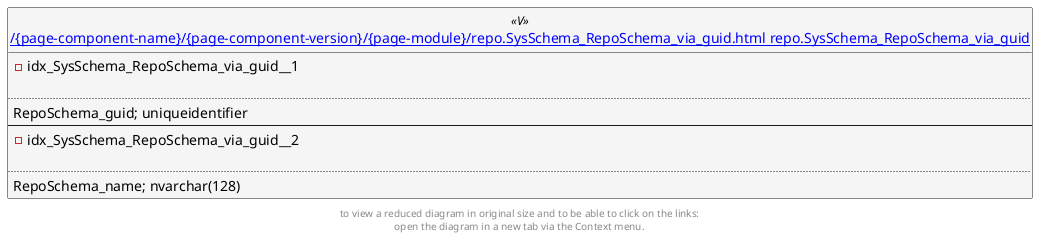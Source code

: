 @startuml
left to right direction
'top to bottom direction
hide circle
'avoide "." issues:
set namespaceSeparator none


skinparam class {
  BackgroundColor White
  BackgroundColor<<FN>> Yellow
  BackgroundColor<<FS>> Yellow
  BackgroundColor<<FT>> LightGray
  BackgroundColor<<IF>> Yellow
  BackgroundColor<<IS>> Yellow
  BackgroundColor<<P>> Aqua
  BackgroundColor<<PC>> Aqua
  BackgroundColor<<SN>> Yellow
  BackgroundColor<<SO>> SlateBlue
  BackgroundColor<<TF>> LightGray
  BackgroundColor<<TR>> Tomato
  BackgroundColor<<U>> White
  BackgroundColor<<V>> WhiteSmoke
  BackgroundColor<<X>> Aqua
}


entity "[[{site-url}/{page-component-name}/{page-component-version}/{page-module}/repo.SysSchema_RepoSchema_via_guid.html repo.SysSchema_RepoSchema_via_guid]]" as repo.SysSchema_RepoSchema_via_guid << V >> {
- idx_SysSchema_RepoSchema_via_guid__1

..
RepoSchema_guid; uniqueidentifier
--
- idx_SysSchema_RepoSchema_via_guid__2

..
RepoSchema_name; nvarchar(128)
}


footer
to view a reduced diagram in original size and to be able to click on the links:
open the diagram in a new tab via the Context menu.
end footer

@enduml

